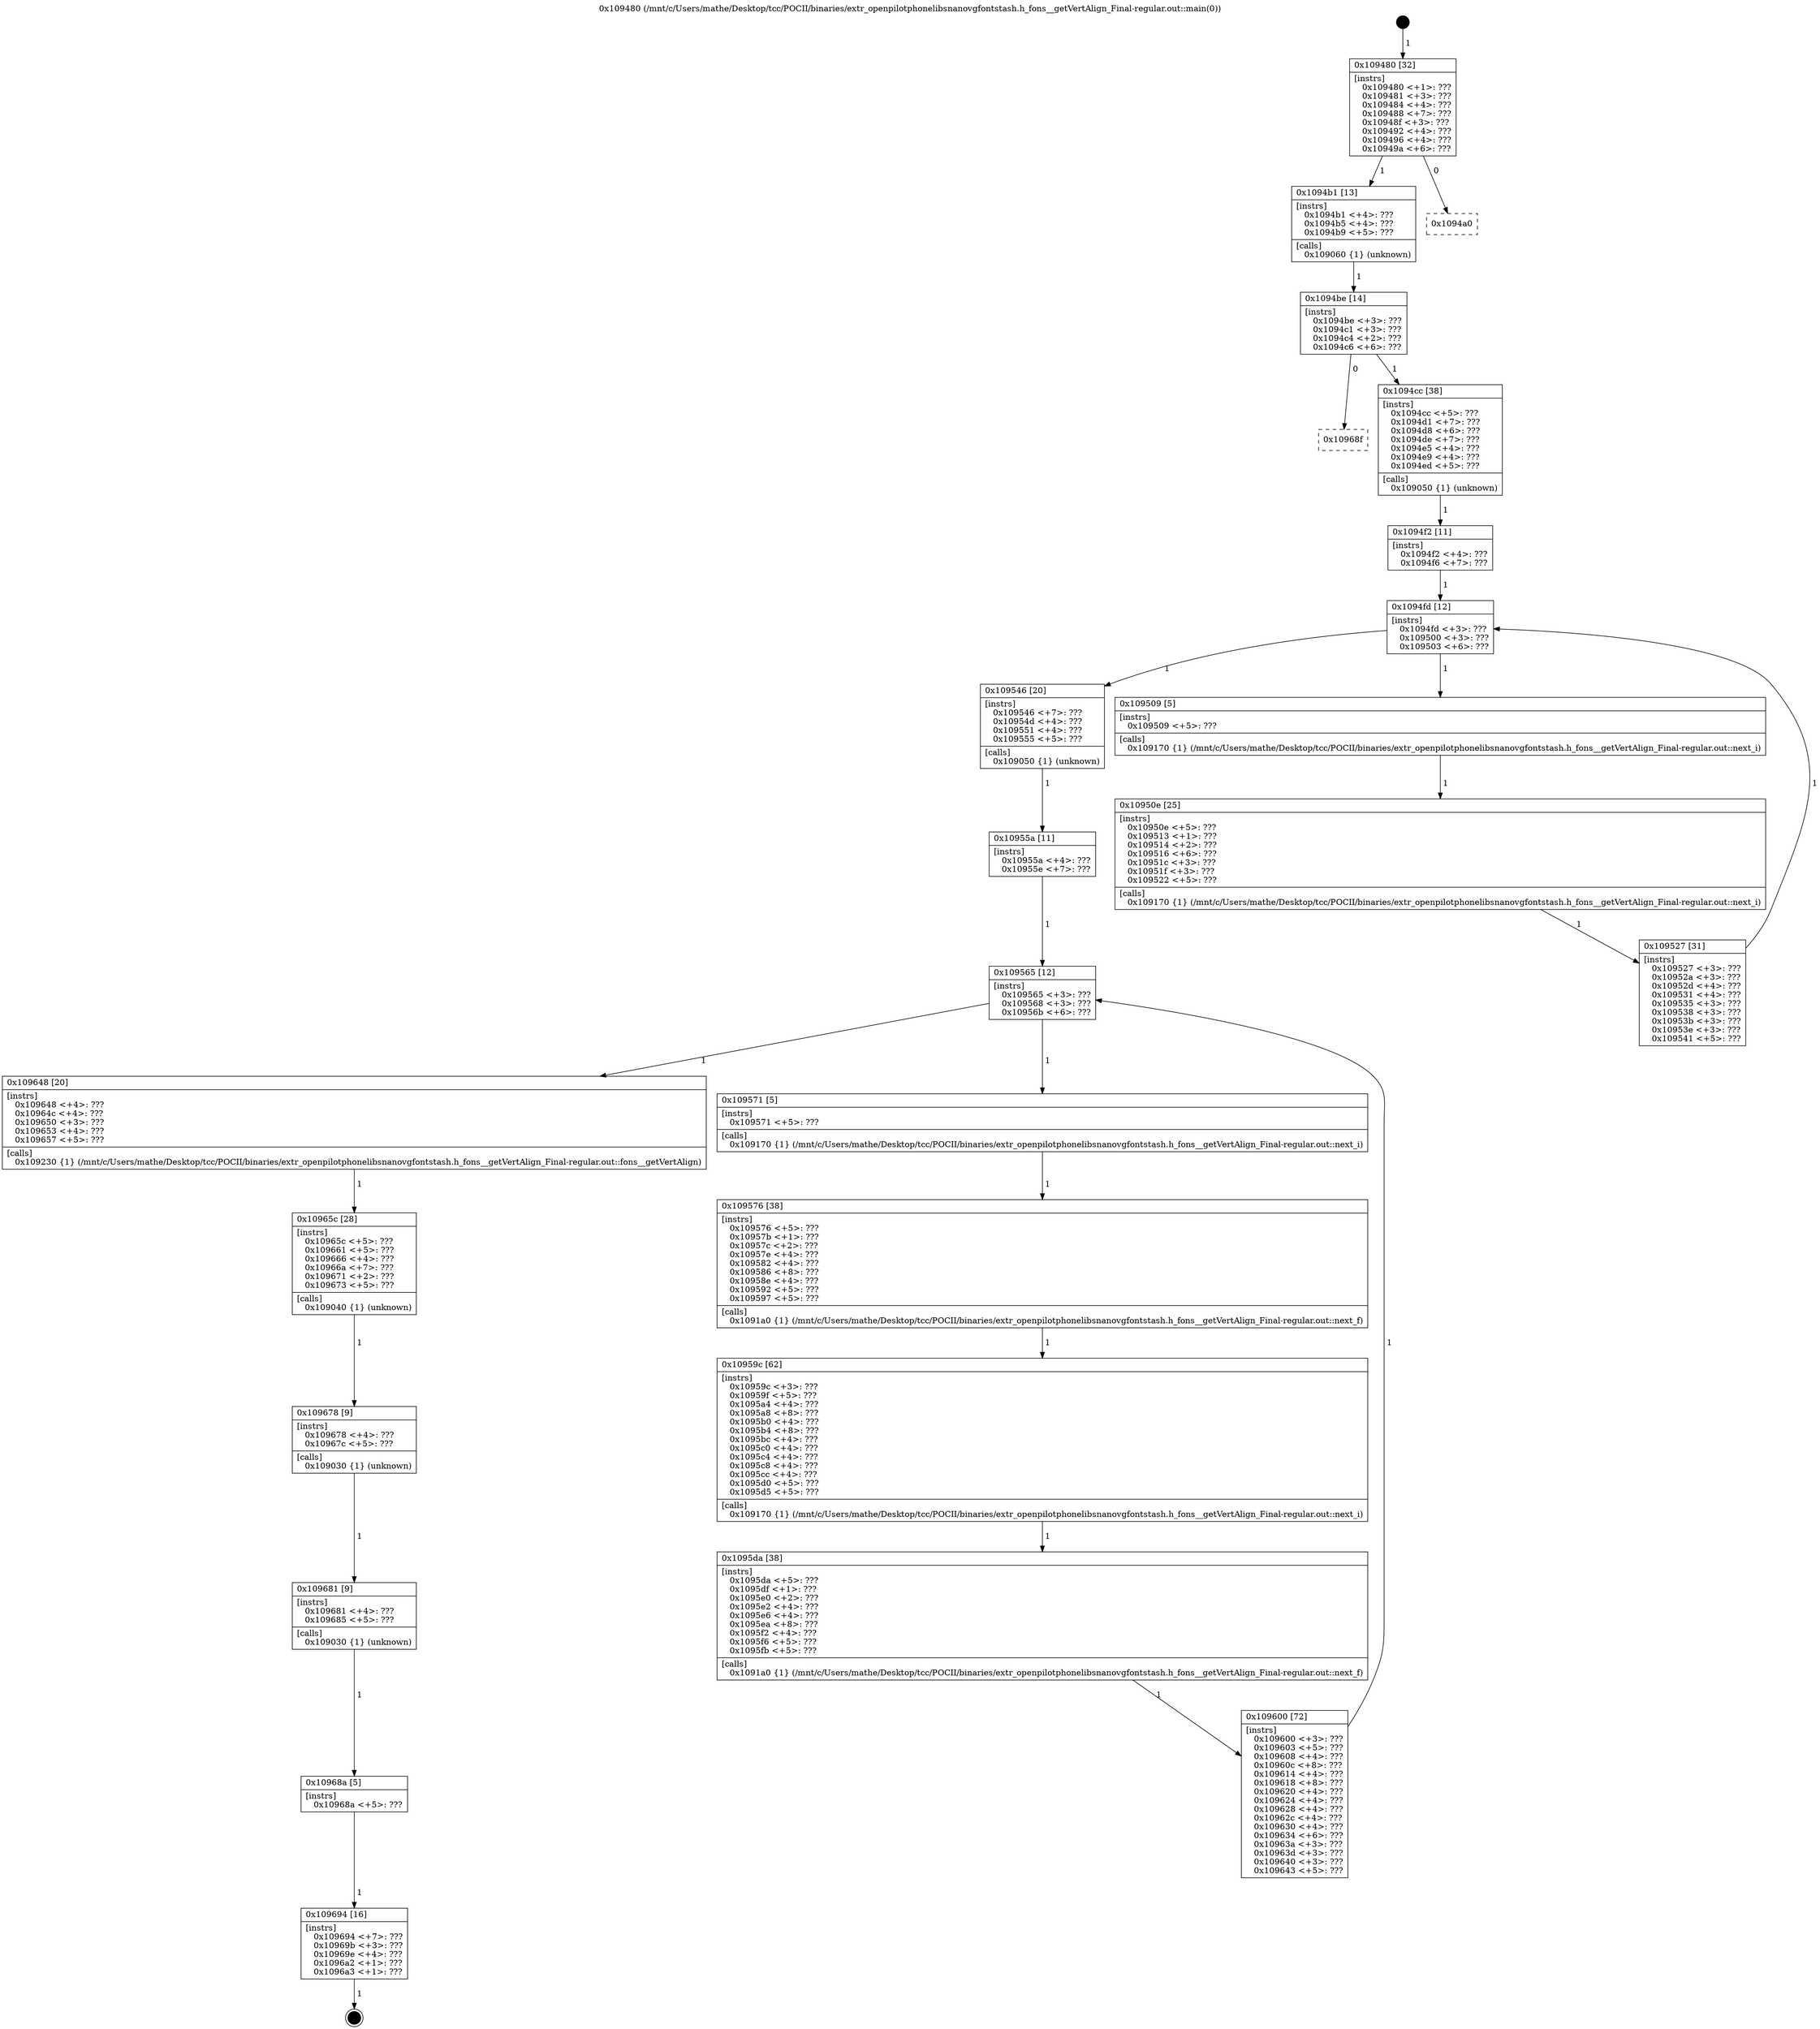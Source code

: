 digraph "0x109480" {
  label = "0x109480 (/mnt/c/Users/mathe/Desktop/tcc/POCII/binaries/extr_openpilotphonelibsnanovgfontstash.h_fons__getVertAlign_Final-regular.out::main(0))"
  labelloc = "t"
  node[shape=record]

  Entry [label="",width=0.3,height=0.3,shape=circle,fillcolor=black,style=filled]
  "0x109480" [label="{
     0x109480 [32]\l
     | [instrs]\l
     &nbsp;&nbsp;0x109480 \<+1\>: ???\l
     &nbsp;&nbsp;0x109481 \<+3\>: ???\l
     &nbsp;&nbsp;0x109484 \<+4\>: ???\l
     &nbsp;&nbsp;0x109488 \<+7\>: ???\l
     &nbsp;&nbsp;0x10948f \<+3\>: ???\l
     &nbsp;&nbsp;0x109492 \<+4\>: ???\l
     &nbsp;&nbsp;0x109496 \<+4\>: ???\l
     &nbsp;&nbsp;0x10949a \<+6\>: ???\l
  }"]
  "0x1094b1" [label="{
     0x1094b1 [13]\l
     | [instrs]\l
     &nbsp;&nbsp;0x1094b1 \<+4\>: ???\l
     &nbsp;&nbsp;0x1094b5 \<+4\>: ???\l
     &nbsp;&nbsp;0x1094b9 \<+5\>: ???\l
     | [calls]\l
     &nbsp;&nbsp;0x109060 \{1\} (unknown)\l
  }"]
  "0x1094a0" [label="{
     0x1094a0\l
  }", style=dashed]
  "0x1094be" [label="{
     0x1094be [14]\l
     | [instrs]\l
     &nbsp;&nbsp;0x1094be \<+3\>: ???\l
     &nbsp;&nbsp;0x1094c1 \<+3\>: ???\l
     &nbsp;&nbsp;0x1094c4 \<+2\>: ???\l
     &nbsp;&nbsp;0x1094c6 \<+6\>: ???\l
  }"]
  "0x10968f" [label="{
     0x10968f\l
  }", style=dashed]
  "0x1094cc" [label="{
     0x1094cc [38]\l
     | [instrs]\l
     &nbsp;&nbsp;0x1094cc \<+5\>: ???\l
     &nbsp;&nbsp;0x1094d1 \<+7\>: ???\l
     &nbsp;&nbsp;0x1094d8 \<+6\>: ???\l
     &nbsp;&nbsp;0x1094de \<+7\>: ???\l
     &nbsp;&nbsp;0x1094e5 \<+4\>: ???\l
     &nbsp;&nbsp;0x1094e9 \<+4\>: ???\l
     &nbsp;&nbsp;0x1094ed \<+5\>: ???\l
     | [calls]\l
     &nbsp;&nbsp;0x109050 \{1\} (unknown)\l
  }"]
  Exit [label="",width=0.3,height=0.3,shape=circle,fillcolor=black,style=filled,peripheries=2]
  "0x1094fd" [label="{
     0x1094fd [12]\l
     | [instrs]\l
     &nbsp;&nbsp;0x1094fd \<+3\>: ???\l
     &nbsp;&nbsp;0x109500 \<+3\>: ???\l
     &nbsp;&nbsp;0x109503 \<+6\>: ???\l
  }"]
  "0x109546" [label="{
     0x109546 [20]\l
     | [instrs]\l
     &nbsp;&nbsp;0x109546 \<+7\>: ???\l
     &nbsp;&nbsp;0x10954d \<+4\>: ???\l
     &nbsp;&nbsp;0x109551 \<+4\>: ???\l
     &nbsp;&nbsp;0x109555 \<+5\>: ???\l
     | [calls]\l
     &nbsp;&nbsp;0x109050 \{1\} (unknown)\l
  }"]
  "0x109509" [label="{
     0x109509 [5]\l
     | [instrs]\l
     &nbsp;&nbsp;0x109509 \<+5\>: ???\l
     | [calls]\l
     &nbsp;&nbsp;0x109170 \{1\} (/mnt/c/Users/mathe/Desktop/tcc/POCII/binaries/extr_openpilotphonelibsnanovgfontstash.h_fons__getVertAlign_Final-regular.out::next_i)\l
  }"]
  "0x10950e" [label="{
     0x10950e [25]\l
     | [instrs]\l
     &nbsp;&nbsp;0x10950e \<+5\>: ???\l
     &nbsp;&nbsp;0x109513 \<+1\>: ???\l
     &nbsp;&nbsp;0x109514 \<+2\>: ???\l
     &nbsp;&nbsp;0x109516 \<+6\>: ???\l
     &nbsp;&nbsp;0x10951c \<+3\>: ???\l
     &nbsp;&nbsp;0x10951f \<+3\>: ???\l
     &nbsp;&nbsp;0x109522 \<+5\>: ???\l
     | [calls]\l
     &nbsp;&nbsp;0x109170 \{1\} (/mnt/c/Users/mathe/Desktop/tcc/POCII/binaries/extr_openpilotphonelibsnanovgfontstash.h_fons__getVertAlign_Final-regular.out::next_i)\l
  }"]
  "0x109527" [label="{
     0x109527 [31]\l
     | [instrs]\l
     &nbsp;&nbsp;0x109527 \<+3\>: ???\l
     &nbsp;&nbsp;0x10952a \<+3\>: ???\l
     &nbsp;&nbsp;0x10952d \<+4\>: ???\l
     &nbsp;&nbsp;0x109531 \<+4\>: ???\l
     &nbsp;&nbsp;0x109535 \<+3\>: ???\l
     &nbsp;&nbsp;0x109538 \<+3\>: ???\l
     &nbsp;&nbsp;0x10953b \<+3\>: ???\l
     &nbsp;&nbsp;0x10953e \<+3\>: ???\l
     &nbsp;&nbsp;0x109541 \<+5\>: ???\l
  }"]
  "0x1094f2" [label="{
     0x1094f2 [11]\l
     | [instrs]\l
     &nbsp;&nbsp;0x1094f2 \<+4\>: ???\l
     &nbsp;&nbsp;0x1094f6 \<+7\>: ???\l
  }"]
  "0x109565" [label="{
     0x109565 [12]\l
     | [instrs]\l
     &nbsp;&nbsp;0x109565 \<+3\>: ???\l
     &nbsp;&nbsp;0x109568 \<+3\>: ???\l
     &nbsp;&nbsp;0x10956b \<+6\>: ???\l
  }"]
  "0x109648" [label="{
     0x109648 [20]\l
     | [instrs]\l
     &nbsp;&nbsp;0x109648 \<+4\>: ???\l
     &nbsp;&nbsp;0x10964c \<+4\>: ???\l
     &nbsp;&nbsp;0x109650 \<+3\>: ???\l
     &nbsp;&nbsp;0x109653 \<+4\>: ???\l
     &nbsp;&nbsp;0x109657 \<+5\>: ???\l
     | [calls]\l
     &nbsp;&nbsp;0x109230 \{1\} (/mnt/c/Users/mathe/Desktop/tcc/POCII/binaries/extr_openpilotphonelibsnanovgfontstash.h_fons__getVertAlign_Final-regular.out::fons__getVertAlign)\l
  }"]
  "0x109571" [label="{
     0x109571 [5]\l
     | [instrs]\l
     &nbsp;&nbsp;0x109571 \<+5\>: ???\l
     | [calls]\l
     &nbsp;&nbsp;0x109170 \{1\} (/mnt/c/Users/mathe/Desktop/tcc/POCII/binaries/extr_openpilotphonelibsnanovgfontstash.h_fons__getVertAlign_Final-regular.out::next_i)\l
  }"]
  "0x109576" [label="{
     0x109576 [38]\l
     | [instrs]\l
     &nbsp;&nbsp;0x109576 \<+5\>: ???\l
     &nbsp;&nbsp;0x10957b \<+1\>: ???\l
     &nbsp;&nbsp;0x10957c \<+2\>: ???\l
     &nbsp;&nbsp;0x10957e \<+4\>: ???\l
     &nbsp;&nbsp;0x109582 \<+4\>: ???\l
     &nbsp;&nbsp;0x109586 \<+8\>: ???\l
     &nbsp;&nbsp;0x10958e \<+4\>: ???\l
     &nbsp;&nbsp;0x109592 \<+5\>: ???\l
     &nbsp;&nbsp;0x109597 \<+5\>: ???\l
     | [calls]\l
     &nbsp;&nbsp;0x1091a0 \{1\} (/mnt/c/Users/mathe/Desktop/tcc/POCII/binaries/extr_openpilotphonelibsnanovgfontstash.h_fons__getVertAlign_Final-regular.out::next_f)\l
  }"]
  "0x10959c" [label="{
     0x10959c [62]\l
     | [instrs]\l
     &nbsp;&nbsp;0x10959c \<+3\>: ???\l
     &nbsp;&nbsp;0x10959f \<+5\>: ???\l
     &nbsp;&nbsp;0x1095a4 \<+4\>: ???\l
     &nbsp;&nbsp;0x1095a8 \<+8\>: ???\l
     &nbsp;&nbsp;0x1095b0 \<+4\>: ???\l
     &nbsp;&nbsp;0x1095b4 \<+8\>: ???\l
     &nbsp;&nbsp;0x1095bc \<+4\>: ???\l
     &nbsp;&nbsp;0x1095c0 \<+4\>: ???\l
     &nbsp;&nbsp;0x1095c4 \<+4\>: ???\l
     &nbsp;&nbsp;0x1095c8 \<+4\>: ???\l
     &nbsp;&nbsp;0x1095cc \<+4\>: ???\l
     &nbsp;&nbsp;0x1095d0 \<+5\>: ???\l
     &nbsp;&nbsp;0x1095d5 \<+5\>: ???\l
     | [calls]\l
     &nbsp;&nbsp;0x109170 \{1\} (/mnt/c/Users/mathe/Desktop/tcc/POCII/binaries/extr_openpilotphonelibsnanovgfontstash.h_fons__getVertAlign_Final-regular.out::next_i)\l
  }"]
  "0x1095da" [label="{
     0x1095da [38]\l
     | [instrs]\l
     &nbsp;&nbsp;0x1095da \<+5\>: ???\l
     &nbsp;&nbsp;0x1095df \<+1\>: ???\l
     &nbsp;&nbsp;0x1095e0 \<+2\>: ???\l
     &nbsp;&nbsp;0x1095e2 \<+4\>: ???\l
     &nbsp;&nbsp;0x1095e6 \<+4\>: ???\l
     &nbsp;&nbsp;0x1095ea \<+8\>: ???\l
     &nbsp;&nbsp;0x1095f2 \<+4\>: ???\l
     &nbsp;&nbsp;0x1095f6 \<+5\>: ???\l
     &nbsp;&nbsp;0x1095fb \<+5\>: ???\l
     | [calls]\l
     &nbsp;&nbsp;0x1091a0 \{1\} (/mnt/c/Users/mathe/Desktop/tcc/POCII/binaries/extr_openpilotphonelibsnanovgfontstash.h_fons__getVertAlign_Final-regular.out::next_f)\l
  }"]
  "0x109600" [label="{
     0x109600 [72]\l
     | [instrs]\l
     &nbsp;&nbsp;0x109600 \<+3\>: ???\l
     &nbsp;&nbsp;0x109603 \<+5\>: ???\l
     &nbsp;&nbsp;0x109608 \<+4\>: ???\l
     &nbsp;&nbsp;0x10960c \<+8\>: ???\l
     &nbsp;&nbsp;0x109614 \<+4\>: ???\l
     &nbsp;&nbsp;0x109618 \<+8\>: ???\l
     &nbsp;&nbsp;0x109620 \<+4\>: ???\l
     &nbsp;&nbsp;0x109624 \<+4\>: ???\l
     &nbsp;&nbsp;0x109628 \<+4\>: ???\l
     &nbsp;&nbsp;0x10962c \<+4\>: ???\l
     &nbsp;&nbsp;0x109630 \<+4\>: ???\l
     &nbsp;&nbsp;0x109634 \<+6\>: ???\l
     &nbsp;&nbsp;0x10963a \<+3\>: ???\l
     &nbsp;&nbsp;0x10963d \<+3\>: ???\l
     &nbsp;&nbsp;0x109640 \<+3\>: ???\l
     &nbsp;&nbsp;0x109643 \<+5\>: ???\l
  }"]
  "0x10955a" [label="{
     0x10955a [11]\l
     | [instrs]\l
     &nbsp;&nbsp;0x10955a \<+4\>: ???\l
     &nbsp;&nbsp;0x10955e \<+7\>: ???\l
  }"]
  "0x10965c" [label="{
     0x10965c [28]\l
     | [instrs]\l
     &nbsp;&nbsp;0x10965c \<+5\>: ???\l
     &nbsp;&nbsp;0x109661 \<+5\>: ???\l
     &nbsp;&nbsp;0x109666 \<+4\>: ???\l
     &nbsp;&nbsp;0x10966a \<+7\>: ???\l
     &nbsp;&nbsp;0x109671 \<+2\>: ???\l
     &nbsp;&nbsp;0x109673 \<+5\>: ???\l
     | [calls]\l
     &nbsp;&nbsp;0x109040 \{1\} (unknown)\l
  }"]
  "0x109678" [label="{
     0x109678 [9]\l
     | [instrs]\l
     &nbsp;&nbsp;0x109678 \<+4\>: ???\l
     &nbsp;&nbsp;0x10967c \<+5\>: ???\l
     | [calls]\l
     &nbsp;&nbsp;0x109030 \{1\} (unknown)\l
  }"]
  "0x109681" [label="{
     0x109681 [9]\l
     | [instrs]\l
     &nbsp;&nbsp;0x109681 \<+4\>: ???\l
     &nbsp;&nbsp;0x109685 \<+5\>: ???\l
     | [calls]\l
     &nbsp;&nbsp;0x109030 \{1\} (unknown)\l
  }"]
  "0x10968a" [label="{
     0x10968a [5]\l
     | [instrs]\l
     &nbsp;&nbsp;0x10968a \<+5\>: ???\l
  }"]
  "0x109694" [label="{
     0x109694 [16]\l
     | [instrs]\l
     &nbsp;&nbsp;0x109694 \<+7\>: ???\l
     &nbsp;&nbsp;0x10969b \<+3\>: ???\l
     &nbsp;&nbsp;0x10969e \<+4\>: ???\l
     &nbsp;&nbsp;0x1096a2 \<+1\>: ???\l
     &nbsp;&nbsp;0x1096a3 \<+1\>: ???\l
  }"]
  Entry -> "0x109480" [label=" 1"]
  "0x109480" -> "0x1094b1" [label=" 1"]
  "0x109480" -> "0x1094a0" [label=" 0"]
  "0x1094b1" -> "0x1094be" [label=" 1"]
  "0x1094be" -> "0x10968f" [label=" 0"]
  "0x1094be" -> "0x1094cc" [label=" 1"]
  "0x109694" -> Exit [label=" 1"]
  "0x1094cc" -> "0x1094f2" [label=" 1"]
  "0x1094fd" -> "0x109546" [label=" 1"]
  "0x1094fd" -> "0x109509" [label=" 1"]
  "0x109509" -> "0x10950e" [label=" 1"]
  "0x10950e" -> "0x109527" [label=" 1"]
  "0x1094f2" -> "0x1094fd" [label=" 1"]
  "0x109527" -> "0x1094fd" [label=" 1"]
  "0x109546" -> "0x10955a" [label=" 1"]
  "0x109565" -> "0x109648" [label=" 1"]
  "0x109565" -> "0x109571" [label=" 1"]
  "0x109571" -> "0x109576" [label=" 1"]
  "0x109576" -> "0x10959c" [label=" 1"]
  "0x10959c" -> "0x1095da" [label=" 1"]
  "0x1095da" -> "0x109600" [label=" 1"]
  "0x10955a" -> "0x109565" [label=" 1"]
  "0x109600" -> "0x109565" [label=" 1"]
  "0x109648" -> "0x10965c" [label=" 1"]
  "0x10965c" -> "0x109678" [label=" 1"]
  "0x109678" -> "0x109681" [label=" 1"]
  "0x109681" -> "0x10968a" [label=" 1"]
  "0x10968a" -> "0x109694" [label=" 1"]
}
